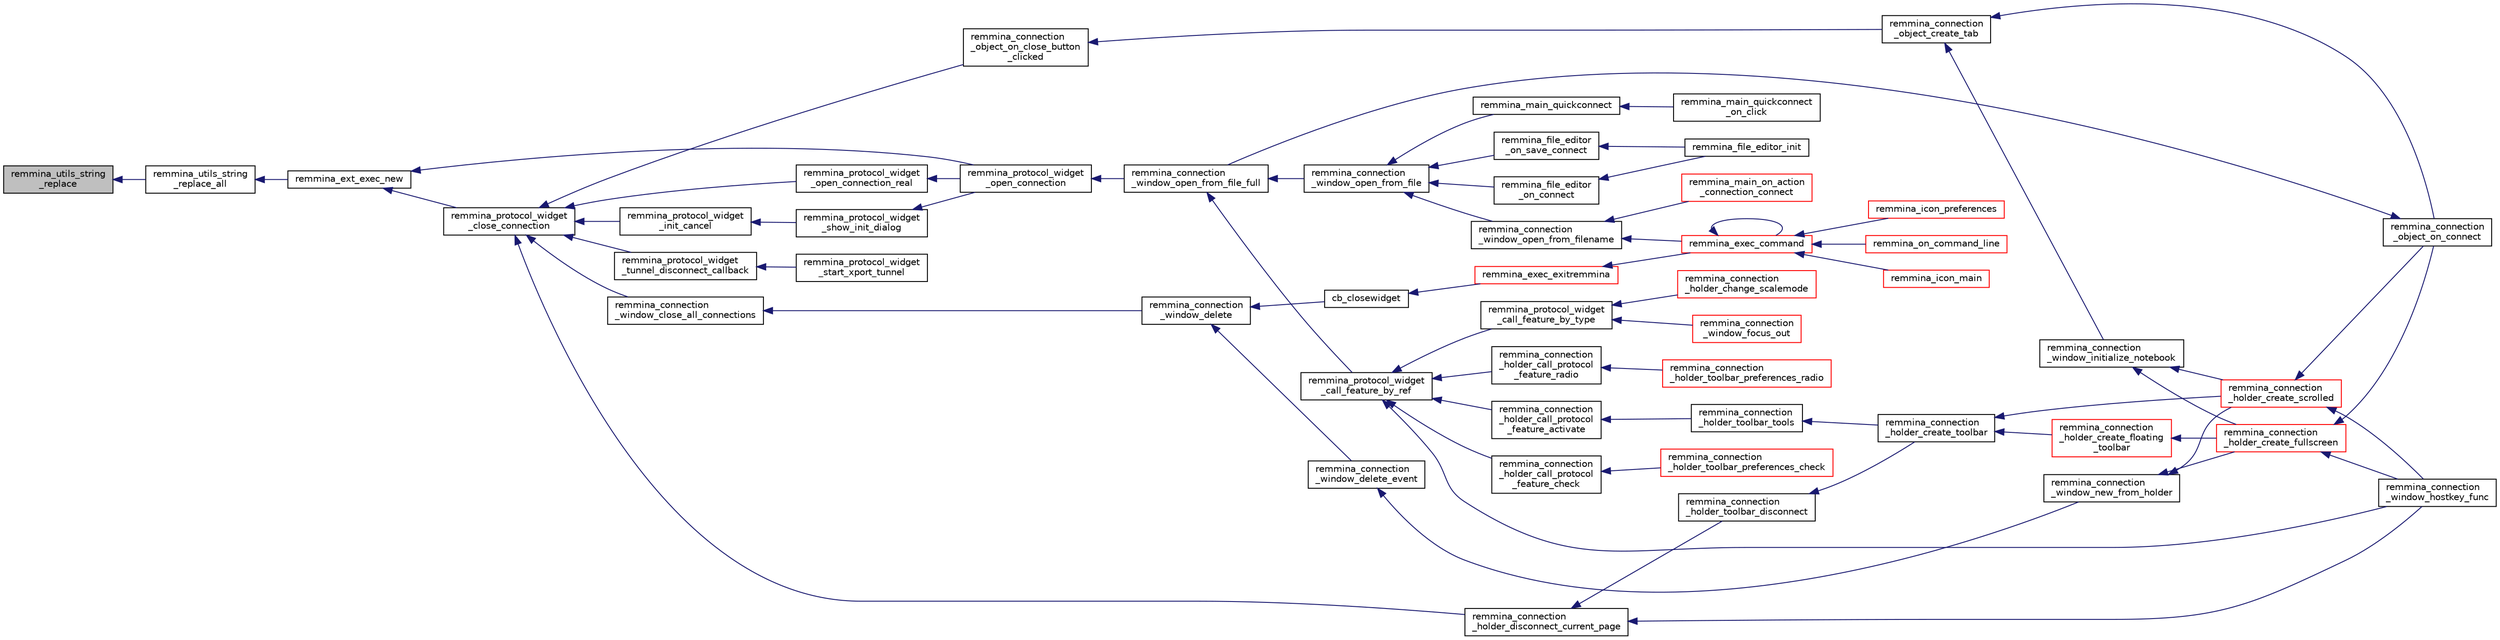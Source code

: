 digraph "remmina_utils_string_replace"
{
  edge [fontname="Helvetica",fontsize="10",labelfontname="Helvetica",labelfontsize="10"];
  node [fontname="Helvetica",fontsize="10",shape=record];
  rankdir="LR";
  Node215 [label="remmina_utils_string\l_replace",height=0.2,width=0.4,color="black", fillcolor="grey75", style="filled", fontcolor="black"];
  Node215 -> Node216 [dir="back",color="midnightblue",fontsize="10",style="solid",fontname="Helvetica"];
  Node216 [label="remmina_utils_string\l_replace_all",height=0.2,width=0.4,color="black", fillcolor="white", style="filled",URL="$remmina__utils_8h.html#ac804e6111e538ee2fa425b8b6fd1fb66",tooltip="Replaces all occurrences of needle in haystack with replace. "];
  Node216 -> Node217 [dir="back",color="midnightblue",fontsize="10",style="solid",fontname="Helvetica"];
  Node217 [label="remmina_ext_exec_new",height=0.2,width=0.4,color="black", fillcolor="white", style="filled",URL="$remmina__ext__exec_8h.html#a7c81795162a70d06294fdf935ea210d7"];
  Node217 -> Node218 [dir="back",color="midnightblue",fontsize="10",style="solid",fontname="Helvetica"];
  Node218 [label="remmina_protocol_widget\l_open_connection",height=0.2,width=0.4,color="black", fillcolor="white", style="filled",URL="$remmina__protocol__widget_8h.html#aeffcbd7db351d4cacd7c8ba801ea2c37"];
  Node218 -> Node219 [dir="back",color="midnightblue",fontsize="10",style="solid",fontname="Helvetica"];
  Node219 [label="remmina_connection\l_window_open_from_file_full",height=0.2,width=0.4,color="black", fillcolor="white", style="filled",URL="$remmina__connection__window_8h.html#adbf2b670ca3bae96a99cb0b36021a961"];
  Node219 -> Node220 [dir="back",color="midnightblue",fontsize="10",style="solid",fontname="Helvetica"];
  Node220 [label="remmina_connection\l_window_open_from_file",height=0.2,width=0.4,color="black", fillcolor="white", style="filled",URL="$remmina__connection__window_8h.html#a1c7f722a89609523cc4de079cc82f23c"];
  Node220 -> Node221 [dir="back",color="midnightblue",fontsize="10",style="solid",fontname="Helvetica"];
  Node221 [label="remmina_connection\l_window_open_from_filename",height=0.2,width=0.4,color="black", fillcolor="white", style="filled",URL="$remmina__connection__window_8h.html#ab0ed27ef360efc7d92906cbabf9da5db"];
  Node221 -> Node222 [dir="back",color="midnightblue",fontsize="10",style="solid",fontname="Helvetica"];
  Node222 [label="remmina_exec_command",height=0.2,width=0.4,color="red", fillcolor="white", style="filled",URL="$remmina__exec_8h.html#a424cabdcff647797061e7482049d62a7"];
  Node222 -> Node223 [dir="back",color="midnightblue",fontsize="10",style="solid",fontname="Helvetica"];
  Node223 [label="remmina_on_command_line",height=0.2,width=0.4,color="red", fillcolor="white", style="filled",URL="$remmina_8c.html#aeb286fc5bd52ab5382ab8cb495dc2914"];
  Node222 -> Node222 [dir="back",color="midnightblue",fontsize="10",style="solid",fontname="Helvetica"];
  Node222 -> Node225 [dir="back",color="midnightblue",fontsize="10",style="solid",fontname="Helvetica"];
  Node225 [label="remmina_icon_main",height=0.2,width=0.4,color="red", fillcolor="white", style="filled",URL="$remmina__icon_8c.html#a920476110ab6410c8fc8cf734109e497"];
  Node222 -> Node236 [dir="back",color="midnightblue",fontsize="10",style="solid",fontname="Helvetica"];
  Node236 [label="remmina_icon_preferences",height=0.2,width=0.4,color="red", fillcolor="white", style="filled",URL="$remmina__icon_8c.html#ad3b0e3d12e4854eae05b1afea19da404"];
  Node221 -> Node243 [dir="back",color="midnightblue",fontsize="10",style="solid",fontname="Helvetica"];
  Node243 [label="remmina_main_on_action\l_connection_connect",height=0.2,width=0.4,color="red", fillcolor="white", style="filled",URL="$remmina__main_8c.html#ae023d1cb099a4f7bee79f13760566cbf"];
  Node220 -> Node245 [dir="back",color="midnightblue",fontsize="10",style="solid",fontname="Helvetica"];
  Node245 [label="remmina_file_editor\l_on_connect",height=0.2,width=0.4,color="black", fillcolor="white", style="filled",URL="$remmina__file__editor_8c.html#a73b8581fd1fd77532b748d91a2951f25"];
  Node245 -> Node229 [dir="back",color="midnightblue",fontsize="10",style="solid",fontname="Helvetica"];
  Node229 [label="remmina_file_editor_init",height=0.2,width=0.4,color="black", fillcolor="white", style="filled",URL="$remmina__file__editor_8c.html#a9afd8d41c66f547320930eb331f3124d"];
  Node220 -> Node230 [dir="back",color="midnightblue",fontsize="10",style="solid",fontname="Helvetica"];
  Node230 [label="remmina_file_editor\l_on_save_connect",height=0.2,width=0.4,color="black", fillcolor="white", style="filled",URL="$remmina__file__editor_8c.html#a57224f3f69f04f398de563b71be6b18e"];
  Node230 -> Node229 [dir="back",color="midnightblue",fontsize="10",style="solid",fontname="Helvetica"];
  Node220 -> Node246 [dir="back",color="midnightblue",fontsize="10",style="solid",fontname="Helvetica"];
  Node246 [label="remmina_main_quickconnect",height=0.2,width=0.4,color="black", fillcolor="white", style="filled",URL="$remmina__main_8c.html#a802458852abacebfb16f1f4295806a01"];
  Node246 -> Node247 [dir="back",color="midnightblue",fontsize="10",style="solid",fontname="Helvetica"];
  Node247 [label="remmina_main_quickconnect\l_on_click",height=0.2,width=0.4,color="black", fillcolor="white", style="filled",URL="$remmina__main_8c.html#a210e9e04c7c97cc86412044de31f659d"];
  Node219 -> Node248 [dir="back",color="midnightblue",fontsize="10",style="solid",fontname="Helvetica"];
  Node248 [label="remmina_protocol_widget\l_call_feature_by_ref",height=0.2,width=0.4,color="black", fillcolor="white", style="filled",URL="$remmina__protocol__widget_8h.html#a605b69a9aa4393024369cc5070488692"];
  Node248 -> Node249 [dir="back",color="midnightblue",fontsize="10",style="solid",fontname="Helvetica"];
  Node249 [label="remmina_connection\l_holder_call_protocol\l_feature_radio",height=0.2,width=0.4,color="black", fillcolor="white", style="filled",URL="$remmina__connection__window_8c.html#a86280cb973101817f7410af393bc2f98"];
  Node249 -> Node250 [dir="back",color="midnightblue",fontsize="10",style="solid",fontname="Helvetica"];
  Node250 [label="remmina_connection\l_holder_toolbar_preferences_radio",height=0.2,width=0.4,color="red", fillcolor="white", style="filled",URL="$remmina__connection__window_8c.html#a1ddab4aacc284c606ab237eae9c0b5a9"];
  Node248 -> Node266 [dir="back",color="midnightblue",fontsize="10",style="solid",fontname="Helvetica"];
  Node266 [label="remmina_connection\l_holder_call_protocol\l_feature_check",height=0.2,width=0.4,color="black", fillcolor="white", style="filled",URL="$remmina__connection__window_8c.html#a8d924ded7fe147df8b5f113e2fb1d6e7"];
  Node266 -> Node267 [dir="back",color="midnightblue",fontsize="10",style="solid",fontname="Helvetica"];
  Node267 [label="remmina_connection\l_holder_toolbar_preferences_check",height=0.2,width=0.4,color="red", fillcolor="white", style="filled",URL="$remmina__connection__window_8c.html#ada0dce340f5f1484c496a2357e8a2c69"];
  Node248 -> Node268 [dir="back",color="midnightblue",fontsize="10",style="solid",fontname="Helvetica"];
  Node268 [label="remmina_connection\l_holder_call_protocol\l_feature_activate",height=0.2,width=0.4,color="black", fillcolor="white", style="filled",URL="$remmina__connection__window_8c.html#a4507b43c6fd10bc68d9512c6b253a552"];
  Node268 -> Node269 [dir="back",color="midnightblue",fontsize="10",style="solid",fontname="Helvetica"];
  Node269 [label="remmina_connection\l_holder_toolbar_tools",height=0.2,width=0.4,color="black", fillcolor="white", style="filled",URL="$remmina__connection__window_8c.html#a51cc0b2274049920f67c71047bd76213"];
  Node269 -> Node252 [dir="back",color="midnightblue",fontsize="10",style="solid",fontname="Helvetica"];
  Node252 [label="remmina_connection\l_holder_create_toolbar",height=0.2,width=0.4,color="black", fillcolor="white", style="filled",URL="$remmina__connection__window_8c.html#af8138da72278e9e9000276e08a6fd984"];
  Node252 -> Node253 [dir="back",color="midnightblue",fontsize="10",style="solid",fontname="Helvetica"];
  Node253 [label="remmina_connection\l_holder_create_floating\l_toolbar",height=0.2,width=0.4,color="red", fillcolor="white", style="filled",URL="$remmina__connection__window_8c.html#a967dca6c1876afc3e6bcb763f9709d43"];
  Node253 -> Node256 [dir="back",color="midnightblue",fontsize="10",style="solid",fontname="Helvetica"];
  Node256 [label="remmina_connection\l_holder_create_fullscreen",height=0.2,width=0.4,color="red", fillcolor="white", style="filled",URL="$remmina__connection__window_8c.html#ae67ca4d276339723c1ff87fc224eaccf"];
  Node256 -> Node261 [dir="back",color="midnightblue",fontsize="10",style="solid",fontname="Helvetica"];
  Node261 [label="remmina_connection\l_window_hostkey_func",height=0.2,width=0.4,color="black", fillcolor="white", style="filled",URL="$remmina__connection__window_8c.html#abef663d930076deb3105f86dabe2a9c3"];
  Node256 -> Node262 [dir="back",color="midnightblue",fontsize="10",style="solid",fontname="Helvetica"];
  Node262 [label="remmina_connection\l_object_on_connect",height=0.2,width=0.4,color="black", fillcolor="white", style="filled",URL="$remmina__connection__window_8c.html#a0ad685a873ecef95ec13caba17e0c22e"];
  Node262 -> Node219 [dir="back",color="midnightblue",fontsize="10",style="solid",fontname="Helvetica"];
  Node252 -> Node263 [dir="back",color="midnightblue",fontsize="10",style="solid",fontname="Helvetica"];
  Node263 [label="remmina_connection\l_holder_create_scrolled",height=0.2,width=0.4,color="red", fillcolor="white", style="filled",URL="$remmina__connection__window_8c.html#a57b3656c37df65d276ddd50a16906dc7"];
  Node263 -> Node261 [dir="back",color="midnightblue",fontsize="10",style="solid",fontname="Helvetica"];
  Node263 -> Node262 [dir="back",color="midnightblue",fontsize="10",style="solid",fontname="Helvetica"];
  Node248 -> Node261 [dir="back",color="midnightblue",fontsize="10",style="solid",fontname="Helvetica"];
  Node248 -> Node270 [dir="back",color="midnightblue",fontsize="10",style="solid",fontname="Helvetica"];
  Node270 [label="remmina_protocol_widget\l_call_feature_by_type",height=0.2,width=0.4,color="black", fillcolor="white", style="filled",URL="$remmina__protocol__widget_8h.html#a6a630e96e5b914d60d678ae8eaad4cd9"];
  Node270 -> Node271 [dir="back",color="midnightblue",fontsize="10",style="solid",fontname="Helvetica"];
  Node271 [label="remmina_connection\l_holder_change_scalemode",height=0.2,width=0.4,color="red", fillcolor="white", style="filled",URL="$remmina__connection__window_8c.html#a5565ebedf82eb9f2d54b7f447b4c930e"];
  Node270 -> Node274 [dir="back",color="midnightblue",fontsize="10",style="solid",fontname="Helvetica"];
  Node274 [label="remmina_connection\l_window_focus_out",height=0.2,width=0.4,color="red", fillcolor="white", style="filled",URL="$remmina__connection__window_8c.html#a8c242e0a7ee57ed79099c330d696b43f"];
  Node217 -> Node278 [dir="back",color="midnightblue",fontsize="10",style="solid",fontname="Helvetica"];
  Node278 [label="remmina_protocol_widget\l_close_connection",height=0.2,width=0.4,color="black", fillcolor="white", style="filled",URL="$remmina__protocol__widget_8h.html#a326a430fe4d298e3564d9fd5b7945a82"];
  Node278 -> Node279 [dir="back",color="midnightblue",fontsize="10",style="solid",fontname="Helvetica"];
  Node279 [label="remmina_connection\l_holder_disconnect_current_page",height=0.2,width=0.4,color="black", fillcolor="white", style="filled",URL="$remmina__connection__window_8c.html#a1e4264610577737355a72e95d37787f7"];
  Node279 -> Node280 [dir="back",color="midnightblue",fontsize="10",style="solid",fontname="Helvetica"];
  Node280 [label="remmina_connection\l_holder_toolbar_disconnect",height=0.2,width=0.4,color="black", fillcolor="white", style="filled",URL="$remmina__connection__window_8c.html#af1106bba32f40c7f42221a0483987503"];
  Node280 -> Node252 [dir="back",color="midnightblue",fontsize="10",style="solid",fontname="Helvetica"];
  Node279 -> Node261 [dir="back",color="midnightblue",fontsize="10",style="solid",fontname="Helvetica"];
  Node278 -> Node281 [dir="back",color="midnightblue",fontsize="10",style="solid",fontname="Helvetica"];
  Node281 [label="remmina_connection\l_window_close_all_connections",height=0.2,width=0.4,color="black", fillcolor="white", style="filled",URL="$remmina__connection__window_8c.html#aa684847595283db326fd636735eed231"];
  Node281 -> Node282 [dir="back",color="midnightblue",fontsize="10",style="solid",fontname="Helvetica"];
  Node282 [label="remmina_connection\l_window_delete",height=0.2,width=0.4,color="black", fillcolor="white", style="filled",URL="$remmina__connection__window_8h.html#a47242e757b22622e8653643de24fdad9"];
  Node282 -> Node283 [dir="back",color="midnightblue",fontsize="10",style="solid",fontname="Helvetica"];
  Node283 [label="remmina_connection\l_window_delete_event",height=0.2,width=0.4,color="black", fillcolor="white", style="filled",URL="$remmina__connection__window_8c.html#aa84f957aaf2152717af3959b80ecfa8a"];
  Node283 -> Node276 [dir="back",color="midnightblue",fontsize="10",style="solid",fontname="Helvetica"];
  Node276 [label="remmina_connection\l_window_new_from_holder",height=0.2,width=0.4,color="black", fillcolor="white", style="filled",URL="$remmina__connection__window_8c.html#a0ff4775a640861c11f2bc9f4e4680ed5"];
  Node276 -> Node263 [dir="back",color="midnightblue",fontsize="10",style="solid",fontname="Helvetica"];
  Node276 -> Node256 [dir="back",color="midnightblue",fontsize="10",style="solid",fontname="Helvetica"];
  Node282 -> Node284 [dir="back",color="midnightblue",fontsize="10",style="solid",fontname="Helvetica"];
  Node284 [label="cb_closewidget",height=0.2,width=0.4,color="black", fillcolor="white", style="filled",URL="$remmina__exec_8c.html#a0ffd51ed283da4640c920e75e89e694a"];
  Node284 -> Node285 [dir="back",color="midnightblue",fontsize="10",style="solid",fontname="Helvetica"];
  Node285 [label="remmina_exec_exitremmina",height=0.2,width=0.4,color="red", fillcolor="white", style="filled",URL="$remmina__exec_8h.html#adbaf105af1039e44ba503a8d7174535f"];
  Node285 -> Node222 [dir="back",color="midnightblue",fontsize="10",style="solid",fontname="Helvetica"];
  Node278 -> Node292 [dir="back",color="midnightblue",fontsize="10",style="solid",fontname="Helvetica"];
  Node292 [label="remmina_connection\l_object_on_close_button\l_clicked",height=0.2,width=0.4,color="black", fillcolor="white", style="filled",URL="$remmina__connection__window_8c.html#a4108c65715a02c0a7b570a2393027c2b"];
  Node292 -> Node293 [dir="back",color="midnightblue",fontsize="10",style="solid",fontname="Helvetica"];
  Node293 [label="remmina_connection\l_object_create_tab",height=0.2,width=0.4,color="black", fillcolor="white", style="filled",URL="$remmina__connection__window_8c.html#a888c4dd031e9366a3284cb34351865aa"];
  Node293 -> Node294 [dir="back",color="midnightblue",fontsize="10",style="solid",fontname="Helvetica"];
  Node294 [label="remmina_connection\l_window_initialize_notebook",height=0.2,width=0.4,color="black", fillcolor="white", style="filled",URL="$remmina__connection__window_8c.html#aa28770c2f7c156eb4574227310481041"];
  Node294 -> Node263 [dir="back",color="midnightblue",fontsize="10",style="solid",fontname="Helvetica"];
  Node294 -> Node256 [dir="back",color="midnightblue",fontsize="10",style="solid",fontname="Helvetica"];
  Node293 -> Node262 [dir="back",color="midnightblue",fontsize="10",style="solid",fontname="Helvetica"];
  Node278 -> Node295 [dir="back",color="midnightblue",fontsize="10",style="solid",fontname="Helvetica"];
  Node295 [label="remmina_protocol_widget\l_init_cancel",height=0.2,width=0.4,color="black", fillcolor="white", style="filled",URL="$remmina__protocol__widget_8c.html#abe4a5c4544090e6a185341d61aa66861"];
  Node295 -> Node296 [dir="back",color="midnightblue",fontsize="10",style="solid",fontname="Helvetica"];
  Node296 [label="remmina_protocol_widget\l_show_init_dialog",height=0.2,width=0.4,color="black", fillcolor="white", style="filled",URL="$remmina__protocol__widget_8c.html#a4bc73ebac622cdf46860f4ad351244d7"];
  Node296 -> Node218 [dir="back",color="midnightblue",fontsize="10",style="solid",fontname="Helvetica"];
  Node278 -> Node297 [dir="back",color="midnightblue",fontsize="10",style="solid",fontname="Helvetica"];
  Node297 [label="remmina_protocol_widget\l_open_connection_real",height=0.2,width=0.4,color="black", fillcolor="white", style="filled",URL="$remmina__protocol__widget_8c.html#a76ad91e7f8648699f71c466e203aa6dd"];
  Node297 -> Node218 [dir="back",color="midnightblue",fontsize="10",style="solid",fontname="Helvetica"];
  Node278 -> Node298 [dir="back",color="midnightblue",fontsize="10",style="solid",fontname="Helvetica"];
  Node298 [label="remmina_protocol_widget\l_tunnel_disconnect_callback",height=0.2,width=0.4,color="black", fillcolor="white", style="filled",URL="$remmina__protocol__widget_8c.html#ae9da346dfe25c1336c9a37f3e5faddb8"];
  Node298 -> Node299 [dir="back",color="midnightblue",fontsize="10",style="solid",fontname="Helvetica"];
  Node299 [label="remmina_protocol_widget\l_start_xport_tunnel",height=0.2,width=0.4,color="black", fillcolor="white", style="filled",URL="$remmina__protocol__widget_8h.html#a172fa9cf2ce196c9846a3e47ea9036b4"];
}

